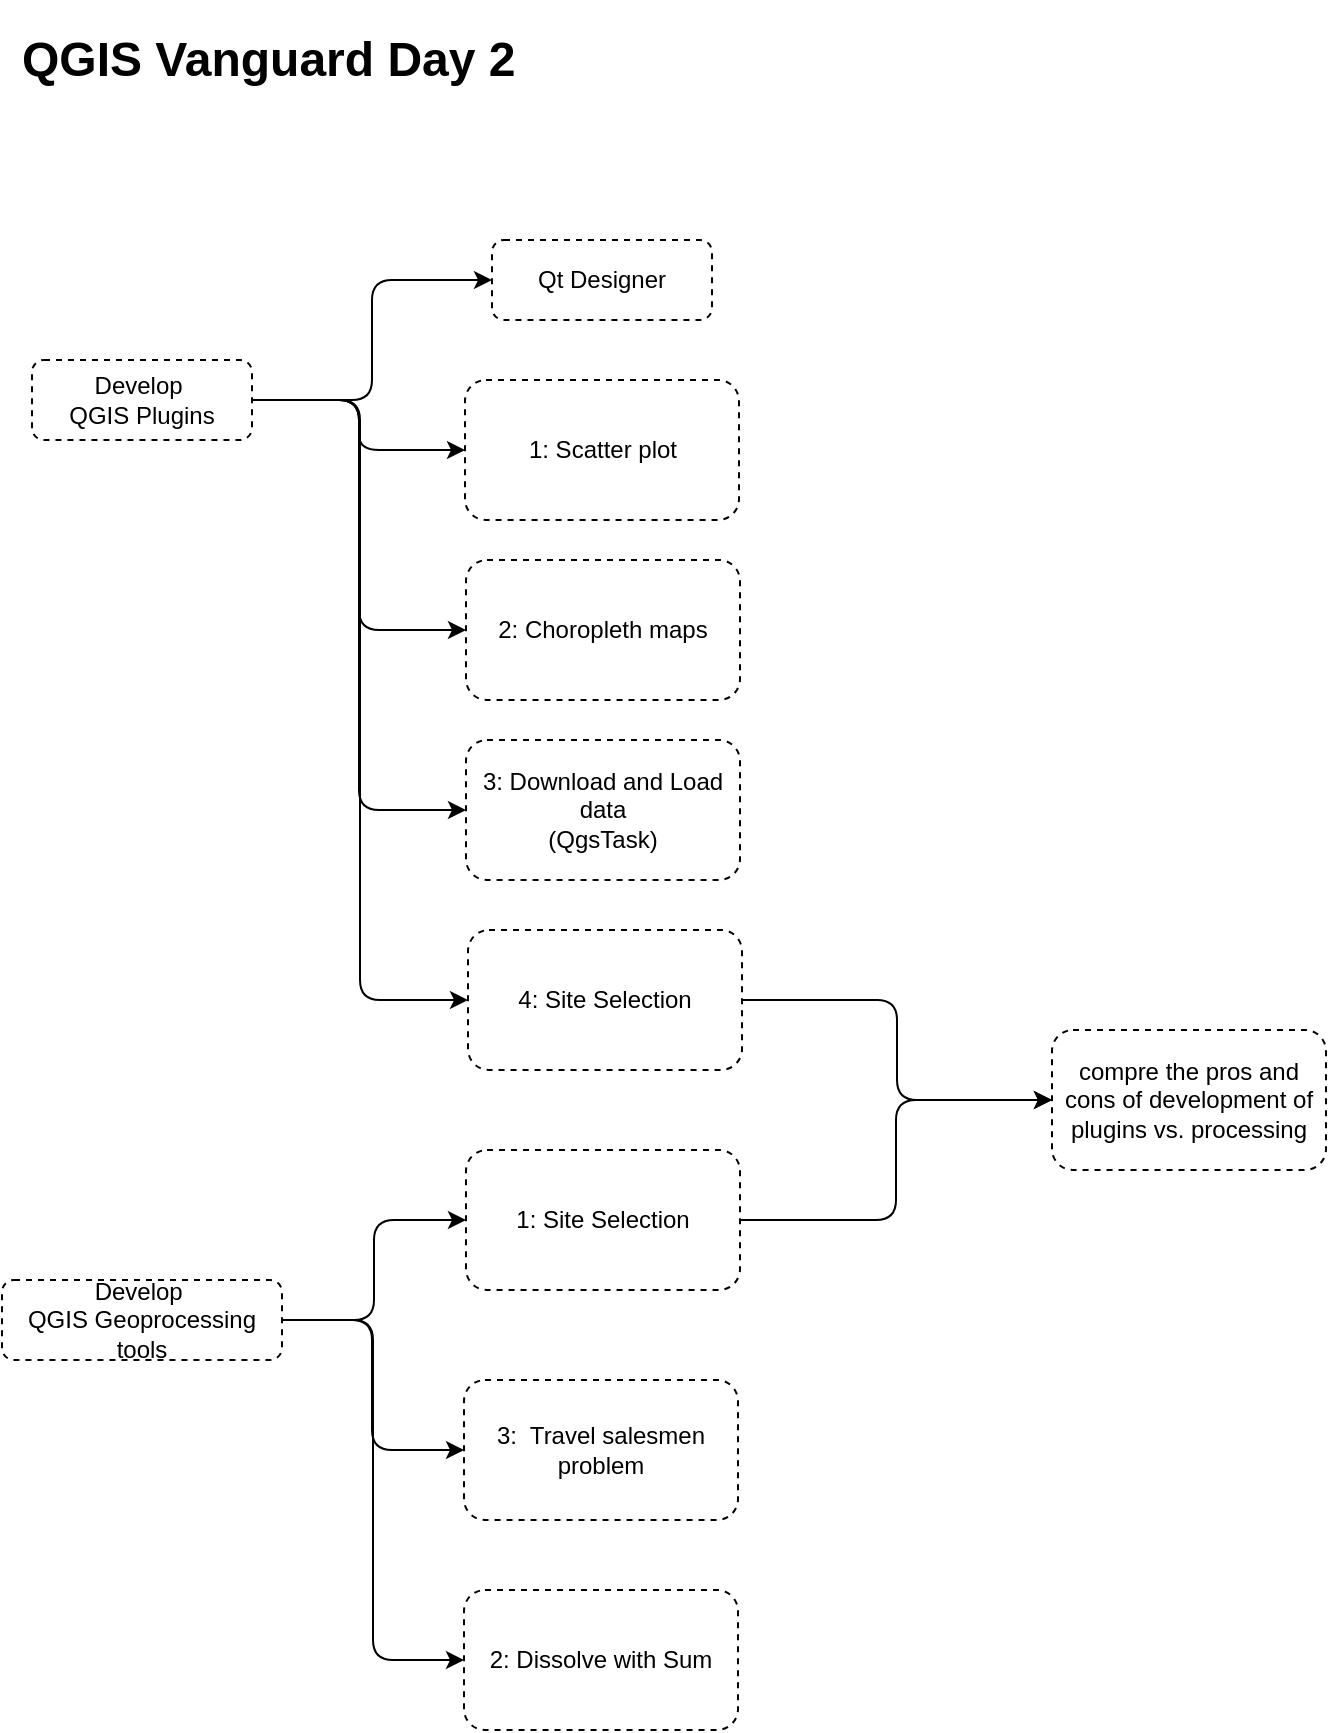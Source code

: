<mxGraphModel dx="1004" dy="720" grid="1" gridSize="10" guides="1" tooltips="1" connect="1" arrows="1" fold="1" page="1" pageScale="1" pageWidth="850" pageHeight="1100" background="#ffffff"><root><mxCell id="0"/><mxCell id="1" parent="0"/><mxCell id="2" value="&lt;h1&gt;QGIS Vanguard Day 2&lt;/h1&gt;" style="text;html=1;strokeColor=none;fillColor=none;spacing=5;spacingTop=-20;whiteSpace=wrap;overflow=hidden;rounded=0;" parent="1" vertex="1"><mxGeometry x="60" y="60" width="380" height="40" as="geometry"/></mxCell><mxCell id="3" value="Develop&amp;nbsp;&lt;div&gt;QGIS Plugins&lt;/div&gt;" style="rounded=1;whiteSpace=wrap;html=1;dashed=1;" parent="1" vertex="1"><mxGeometry x="70" y="230" width="110" height="40" as="geometry"/></mxCell><mxCell id="4" value="Qt Designer" style="rounded=1;whiteSpace=wrap;html=1;dashed=1;" parent="1" vertex="1"><mxGeometry x="300" y="170" width="110" height="40" as="geometry"/></mxCell><mxCell id="5" value="1: Scatter plot" style="rounded=1;whiteSpace=wrap;html=1;dashed=1;" parent="1" vertex="1"><mxGeometry x="286.5" y="240" width="137" height="70" as="geometry"/></mxCell><mxCell id="6" value="" style="edgeStyle=elbowEdgeStyle;elbow=horizontal;endArrow=classic;html=1;exitX=1;exitY=0.5;entryX=0;entryY=0.5;" parent="1" source="3" target="4" edge="1"><mxGeometry width="50" height="50" relative="1" as="geometry"><mxPoint x="245" y="220" as="sourcePoint"/><mxPoint x="355" y="420" as="targetPoint"/></mxGeometry></mxCell><mxCell id="7" value="" style="edgeStyle=elbowEdgeStyle;elbow=horizontal;endArrow=classic;html=1;exitX=1;exitY=0.5;entryX=0;entryY=0.5;" parent="1" source="3" target="5" edge="1"><mxGeometry width="50" height="50" relative="1" as="geometry"><mxPoint x="190" y="200" as="sourcePoint"/><mxPoint x="310" y="200" as="targetPoint"/></mxGeometry></mxCell><mxCell id="8" value="" style="edgeStyle=elbowEdgeStyle;elbow=horizontal;endArrow=classic;html=1;entryX=0;entryY=0.5;exitX=1;exitY=0.5;" parent="1" source="3" target="9" edge="1"><mxGeometry width="50" height="50" relative="1" as="geometry"><mxPoint x="190" y="200" as="sourcePoint"/><mxPoint x="276.235" y="519.647" as="targetPoint"/></mxGeometry></mxCell><mxCell id="9" value="2: Choropleth maps" style="rounded=1;whiteSpace=wrap;html=1;dashed=1;" parent="1" vertex="1"><mxGeometry x="287" y="330" width="137" height="70" as="geometry"/></mxCell><mxCell id="10" value="3: Download and Load data&lt;div&gt;(QgsTask)&lt;/div&gt;" style="rounded=1;whiteSpace=wrap;html=1;dashed=1;" parent="1" vertex="1"><mxGeometry x="287" y="420" width="137" height="70" as="geometry"/></mxCell><mxCell id="11" value="" style="edgeStyle=elbowEdgeStyle;elbow=horizontal;endArrow=classic;html=1;entryX=0;entryY=0.5;" parent="1" target="10" edge="1"><mxGeometry width="50" height="50" relative="1" as="geometry"><mxPoint x="180" y="250" as="sourcePoint"/><mxPoint x="297" y="375" as="targetPoint"/></mxGeometry></mxCell><mxCell id="12" value="4: Site Selection" style="rounded=1;whiteSpace=wrap;html=1;dashed=1;" parent="1" vertex="1"><mxGeometry x="288" y="515" width="137" height="70" as="geometry"/></mxCell><mxCell id="13" value="" style="edgeStyle=elbowEdgeStyle;elbow=horizontal;endArrow=classic;html=1;entryX=0;entryY=0.5;exitX=1;exitY=0.5;" parent="1" source="3" target="12" edge="1"><mxGeometry width="50" height="50" relative="1" as="geometry"><mxPoint x="190" y="260" as="sourcePoint"/><mxPoint x="297" y="465" as="targetPoint"/></mxGeometry></mxCell><mxCell id="14" value="Develop&amp;nbsp;&lt;div&gt;QGIS Geoprocessing tools&lt;/div&gt;" style="rounded=1;whiteSpace=wrap;html=1;dashed=1;" parent="1" vertex="1"><mxGeometry x="55" y="690" width="140" height="40" as="geometry"/></mxCell><mxCell id="15" value="1: Site Selection" style="rounded=1;whiteSpace=wrap;html=1;dashed=1;" parent="1" vertex="1"><mxGeometry x="287" y="625" width="137" height="70" as="geometry"/></mxCell><mxCell id="16" value="2: Dissolve with Sum" style="rounded=1;whiteSpace=wrap;html=1;dashed=1;" parent="1" vertex="1"><mxGeometry x="286" y="845" width="137" height="70" as="geometry"/></mxCell><mxCell id="17" value="3:&amp;nbsp; Travel salesmen problem" style="rounded=1;whiteSpace=wrap;html=1;dashed=1;" parent="1" vertex="1"><mxGeometry x="286" y="740" width="137" height="70" as="geometry"/></mxCell><mxCell id="18" value="" style="edgeStyle=elbowEdgeStyle;elbow=horizontal;endArrow=classic;html=1;exitX=1;exitY=0.5;" parent="1" source="14" target="15" edge="1"><mxGeometry width="50" height="50" relative="1" as="geometry"><mxPoint x="196" y="570" as="sourcePoint"/><mxPoint x="304" y="870" as="targetPoint"/></mxGeometry></mxCell><mxCell id="19" value="" style="edgeStyle=elbowEdgeStyle;elbow=horizontal;endArrow=classic;html=1;exitX=1;exitY=0.5;" parent="1" source="14" target="16" edge="1"><mxGeometry width="50" height="50" relative="1" as="geometry"><mxPoint x="210" y="625" as="sourcePoint"/><mxPoint x="318" y="925" as="targetPoint"/></mxGeometry></mxCell><mxCell id="20" value="" style="edgeStyle=elbowEdgeStyle;elbow=horizontal;endArrow=classic;html=1;entryX=0;entryY=0.5;" parent="1" target="17" edge="1"><mxGeometry width="50" height="50" relative="1" as="geometry"><mxPoint x="200" y="710" as="sourcePoint"/><mxPoint x="328" y="935" as="targetPoint"/><Array as="points"><mxPoint x="240" y="740"/></Array></mxGeometry></mxCell><mxCell id="21" value="" style="edgeStyle=elbowEdgeStyle;elbow=horizontal;endArrow=classic;html=1;exitX=1;exitY=0.5;entryX=0;entryY=0.5;" parent="1" source="12" target="23" edge="1"><mxGeometry width="50" height="50" relative="1" as="geometry"><mxPoint x="550" y="500" as="sourcePoint"/><mxPoint x="640" y="600" as="targetPoint"/></mxGeometry></mxCell><mxCell id="22" value="" style="edgeStyle=elbowEdgeStyle;elbow=horizontal;endArrow=classic;html=1;exitX=1;exitY=0.5;entryX=0;entryY=0.5;" parent="1" source="15" target="23" edge="1"><mxGeometry width="50" height="50" relative="1" as="geometry"><mxPoint x="435" y="560" as="sourcePoint"/><mxPoint x="630" y="620" as="targetPoint"/></mxGeometry></mxCell><mxCell id="23" value="compre the pros and cons of development of plugins vs. processing" style="rounded=1;whiteSpace=wrap;html=1;dashed=1;" parent="1" vertex="1"><mxGeometry x="580" y="565" width="137" height="70" as="geometry"/></mxCell></root></mxGraphModel>
